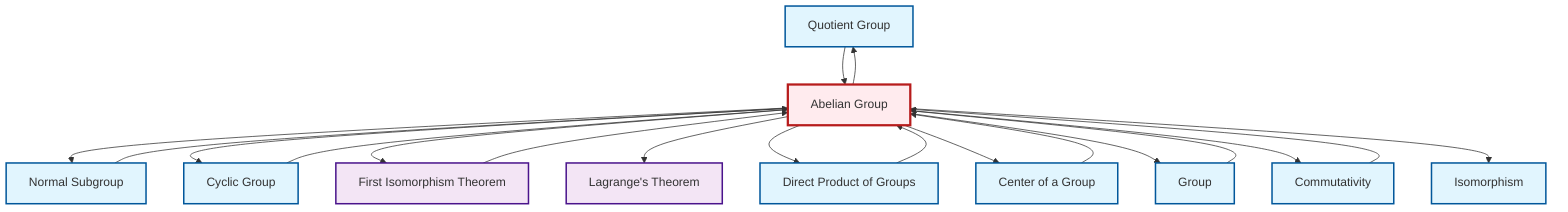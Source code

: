 graph TD
    classDef definition fill:#e1f5fe,stroke:#01579b,stroke-width:2px
    classDef theorem fill:#f3e5f5,stroke:#4a148c,stroke-width:2px
    classDef axiom fill:#fff3e0,stroke:#e65100,stroke-width:2px
    classDef example fill:#e8f5e9,stroke:#1b5e20,stroke-width:2px
    classDef current fill:#ffebee,stroke:#b71c1c,stroke-width:3px
    def-isomorphism["Isomorphism"]:::definition
    def-quotient-group["Quotient Group"]:::definition
    thm-lagrange["Lagrange's Theorem"]:::theorem
    def-abelian-group["Abelian Group"]:::definition
    def-direct-product["Direct Product of Groups"]:::definition
    thm-first-isomorphism["First Isomorphism Theorem"]:::theorem
    def-commutativity["Commutativity"]:::definition
    def-normal-subgroup["Normal Subgroup"]:::definition
    def-center-of-group["Center of a Group"]:::definition
    def-cyclic-group["Cyclic Group"]:::definition
    def-group["Group"]:::definition
    def-direct-product --> def-abelian-group
    def-normal-subgroup --> def-abelian-group
    def-abelian-group --> def-normal-subgroup
    def-abelian-group --> def-cyclic-group
    def-abelian-group --> def-quotient-group
    thm-first-isomorphism --> def-abelian-group
    def-abelian-group --> thm-first-isomorphism
    def-commutativity --> def-abelian-group
    def-abelian-group --> thm-lagrange
    def-quotient-group --> def-abelian-group
    def-abelian-group --> def-direct-product
    def-abelian-group --> def-center-of-group
    def-abelian-group --> def-group
    def-abelian-group --> def-commutativity
    def-group --> def-abelian-group
    def-abelian-group --> def-isomorphism
    def-center-of-group --> def-abelian-group
    def-cyclic-group --> def-abelian-group
    class def-abelian-group current